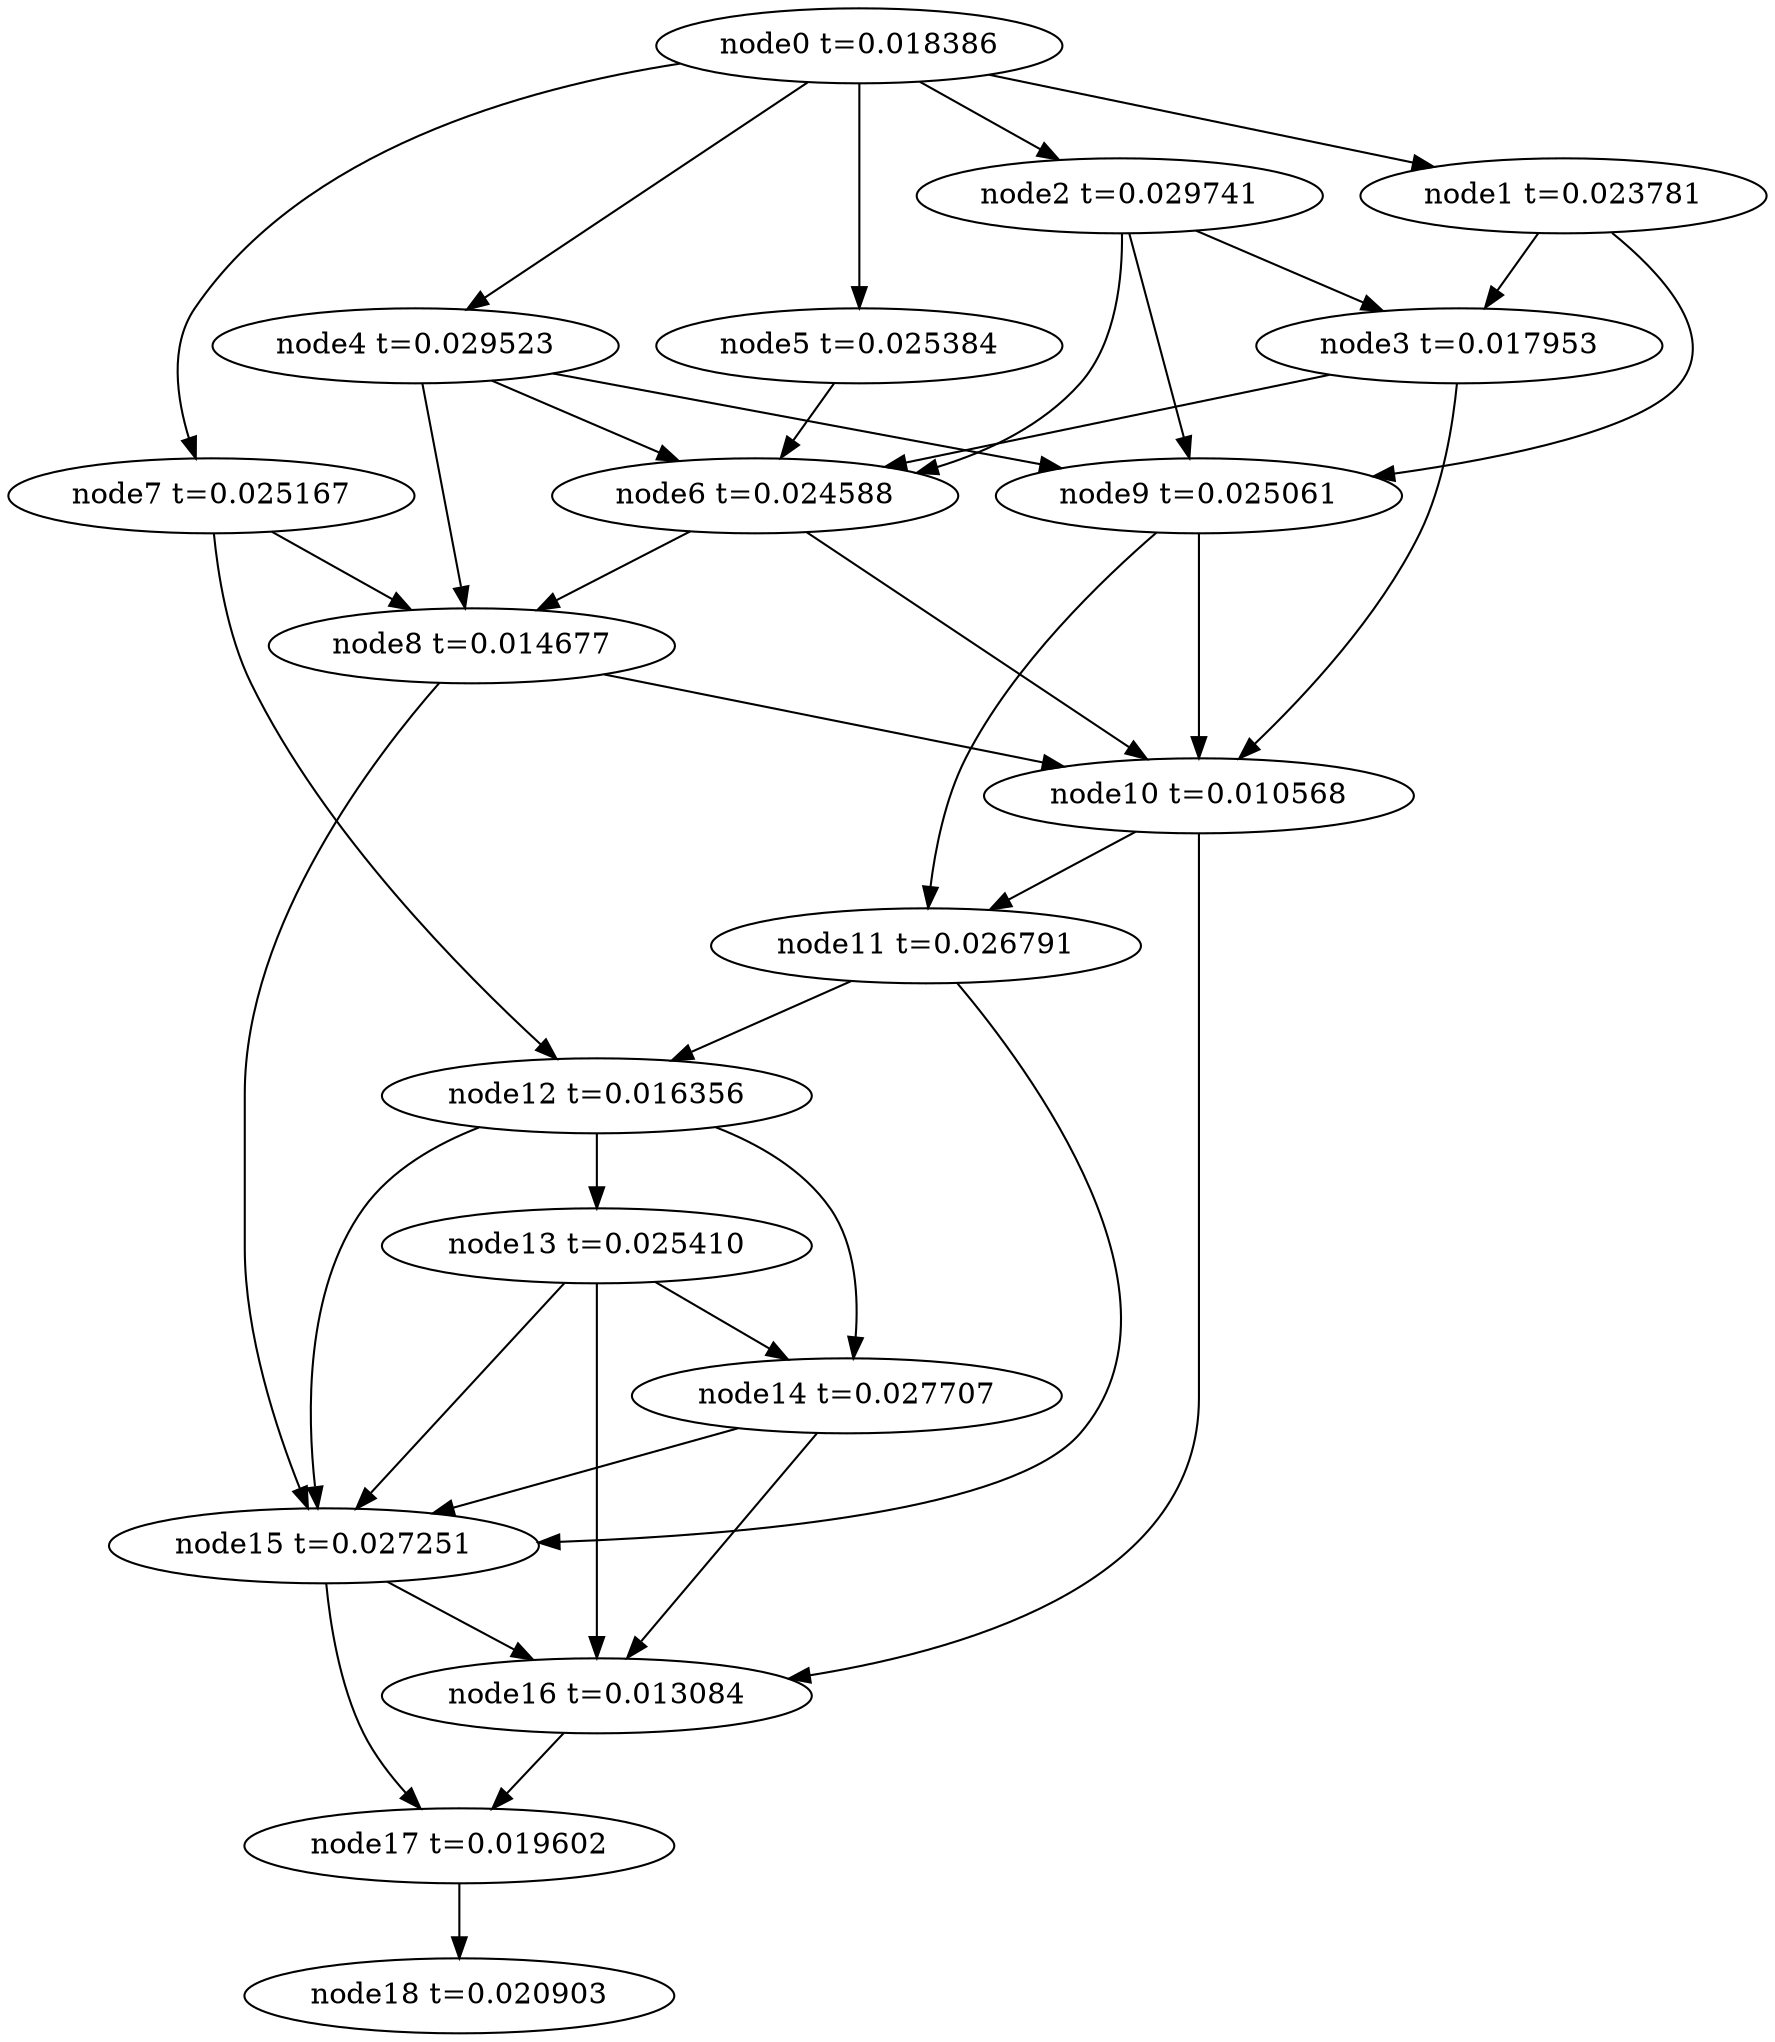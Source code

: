 digraph g{
	node18[label="node18 t=0.020903"]
	node17 -> node18
	node17[label="node17 t=0.019602"];
	node16 -> node17
	node16[label="node16 t=0.013084"];
	node15 -> node17
	node15 -> node16
	node15[label="node15 t=0.027251"];
	node14 -> node16
	node14 -> node15
	node14[label="node14 t=0.027707"];
	node13 -> node16
	node13 -> node15
	node13 -> node14
	node13[label="node13 t=0.025410"];
	node12 -> node15
	node12 -> node14
	node12 -> node13
	node12[label="node12 t=0.016356"];
	node11 -> node15
	node11 -> node12
	node11[label="node11 t=0.026791"];
	node10 -> node16
	node10 -> node11
	node10[label="node10 t=0.010568"];
	node9 -> node11
	node9 -> node10
	node9[label="node9 t=0.025061"];
	node8 -> node15
	node8 -> node10
	node8[label="node8 t=0.014677"];
	node7 -> node12
	node7 -> node8
	node7[label="node7 t=0.025167"];
	node6 -> node10
	node6 -> node8
	node6[label="node6 t=0.024588"];
	node5 -> node6
	node5[label="node5 t=0.025384"];
	node4 -> node9
	node4 -> node8
	node4 -> node6
	node4[label="node4 t=0.029523"];
	node3 -> node10
	node3 -> node6
	node3[label="node3 t=0.017953"];
	node2 -> node9
	node2 -> node6
	node2 -> node3
	node2[label="node2 t=0.029741"];
	node1 -> node9
	node1 -> node3
	node1[label="node1 t=0.023781"];
	node0 -> node7
	node0 -> node5
	node0 -> node4
	node0 -> node2
	node0 -> node1
	node0[label="node0 t=0.018386"];
}
